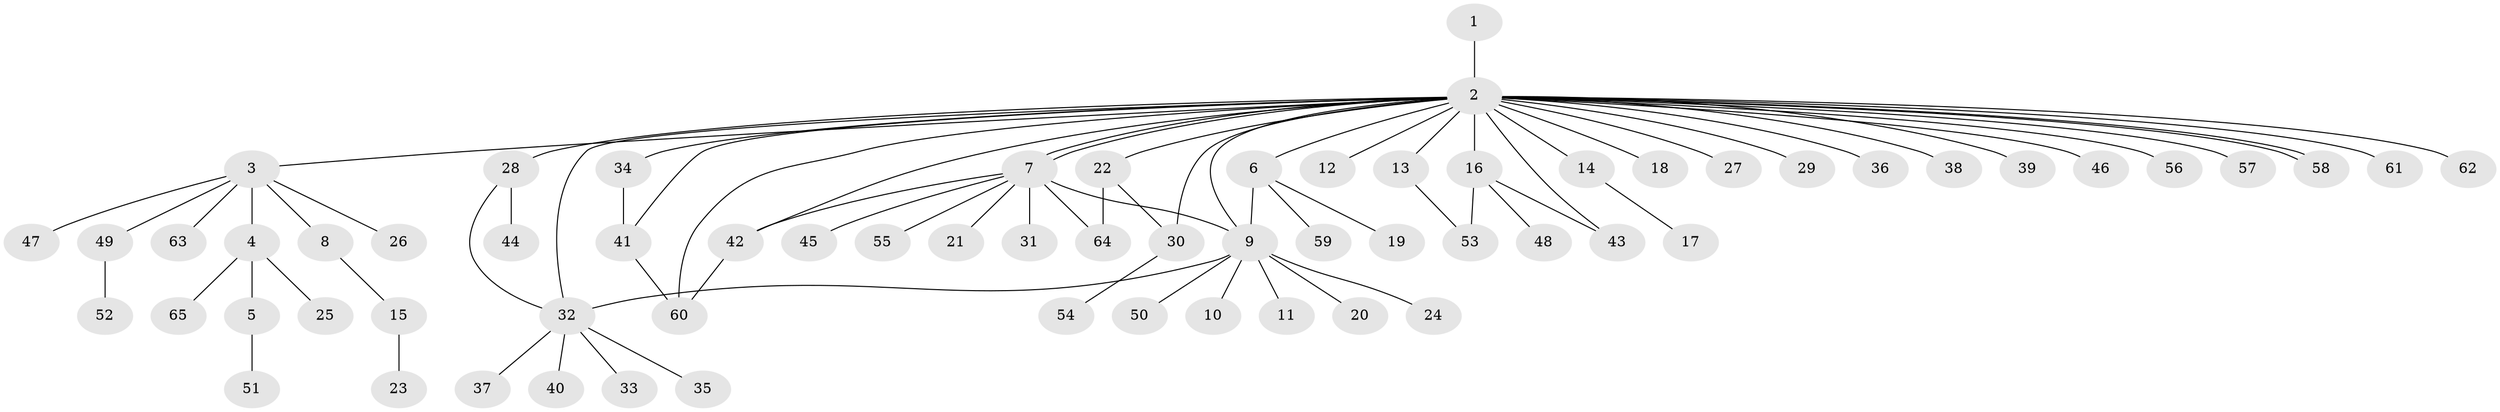 // Generated by graph-tools (version 1.1) at 2025/49/03/09/25 03:49:52]
// undirected, 65 vertices, 78 edges
graph export_dot {
graph [start="1"]
  node [color=gray90,style=filled];
  1;
  2;
  3;
  4;
  5;
  6;
  7;
  8;
  9;
  10;
  11;
  12;
  13;
  14;
  15;
  16;
  17;
  18;
  19;
  20;
  21;
  22;
  23;
  24;
  25;
  26;
  27;
  28;
  29;
  30;
  31;
  32;
  33;
  34;
  35;
  36;
  37;
  38;
  39;
  40;
  41;
  42;
  43;
  44;
  45;
  46;
  47;
  48;
  49;
  50;
  51;
  52;
  53;
  54;
  55;
  56;
  57;
  58;
  59;
  60;
  61;
  62;
  63;
  64;
  65;
  1 -- 2;
  2 -- 3;
  2 -- 6;
  2 -- 7;
  2 -- 7;
  2 -- 9;
  2 -- 12;
  2 -- 13;
  2 -- 14;
  2 -- 16;
  2 -- 18;
  2 -- 22;
  2 -- 27;
  2 -- 28;
  2 -- 29;
  2 -- 30;
  2 -- 32;
  2 -- 34;
  2 -- 36;
  2 -- 38;
  2 -- 39;
  2 -- 41;
  2 -- 42;
  2 -- 43;
  2 -- 46;
  2 -- 56;
  2 -- 57;
  2 -- 58;
  2 -- 58;
  2 -- 60;
  2 -- 61;
  2 -- 62;
  3 -- 4;
  3 -- 8;
  3 -- 26;
  3 -- 47;
  3 -- 49;
  3 -- 63;
  4 -- 5;
  4 -- 25;
  4 -- 65;
  5 -- 51;
  6 -- 9;
  6 -- 19;
  6 -- 59;
  7 -- 9;
  7 -- 21;
  7 -- 31;
  7 -- 42;
  7 -- 45;
  7 -- 55;
  7 -- 64;
  8 -- 15;
  9 -- 10;
  9 -- 11;
  9 -- 20;
  9 -- 24;
  9 -- 32;
  9 -- 50;
  13 -- 53;
  14 -- 17;
  15 -- 23;
  16 -- 43;
  16 -- 48;
  16 -- 53;
  22 -- 30;
  22 -- 64;
  28 -- 32;
  28 -- 44;
  30 -- 54;
  32 -- 33;
  32 -- 35;
  32 -- 37;
  32 -- 40;
  34 -- 41;
  41 -- 60;
  42 -- 60;
  49 -- 52;
}
